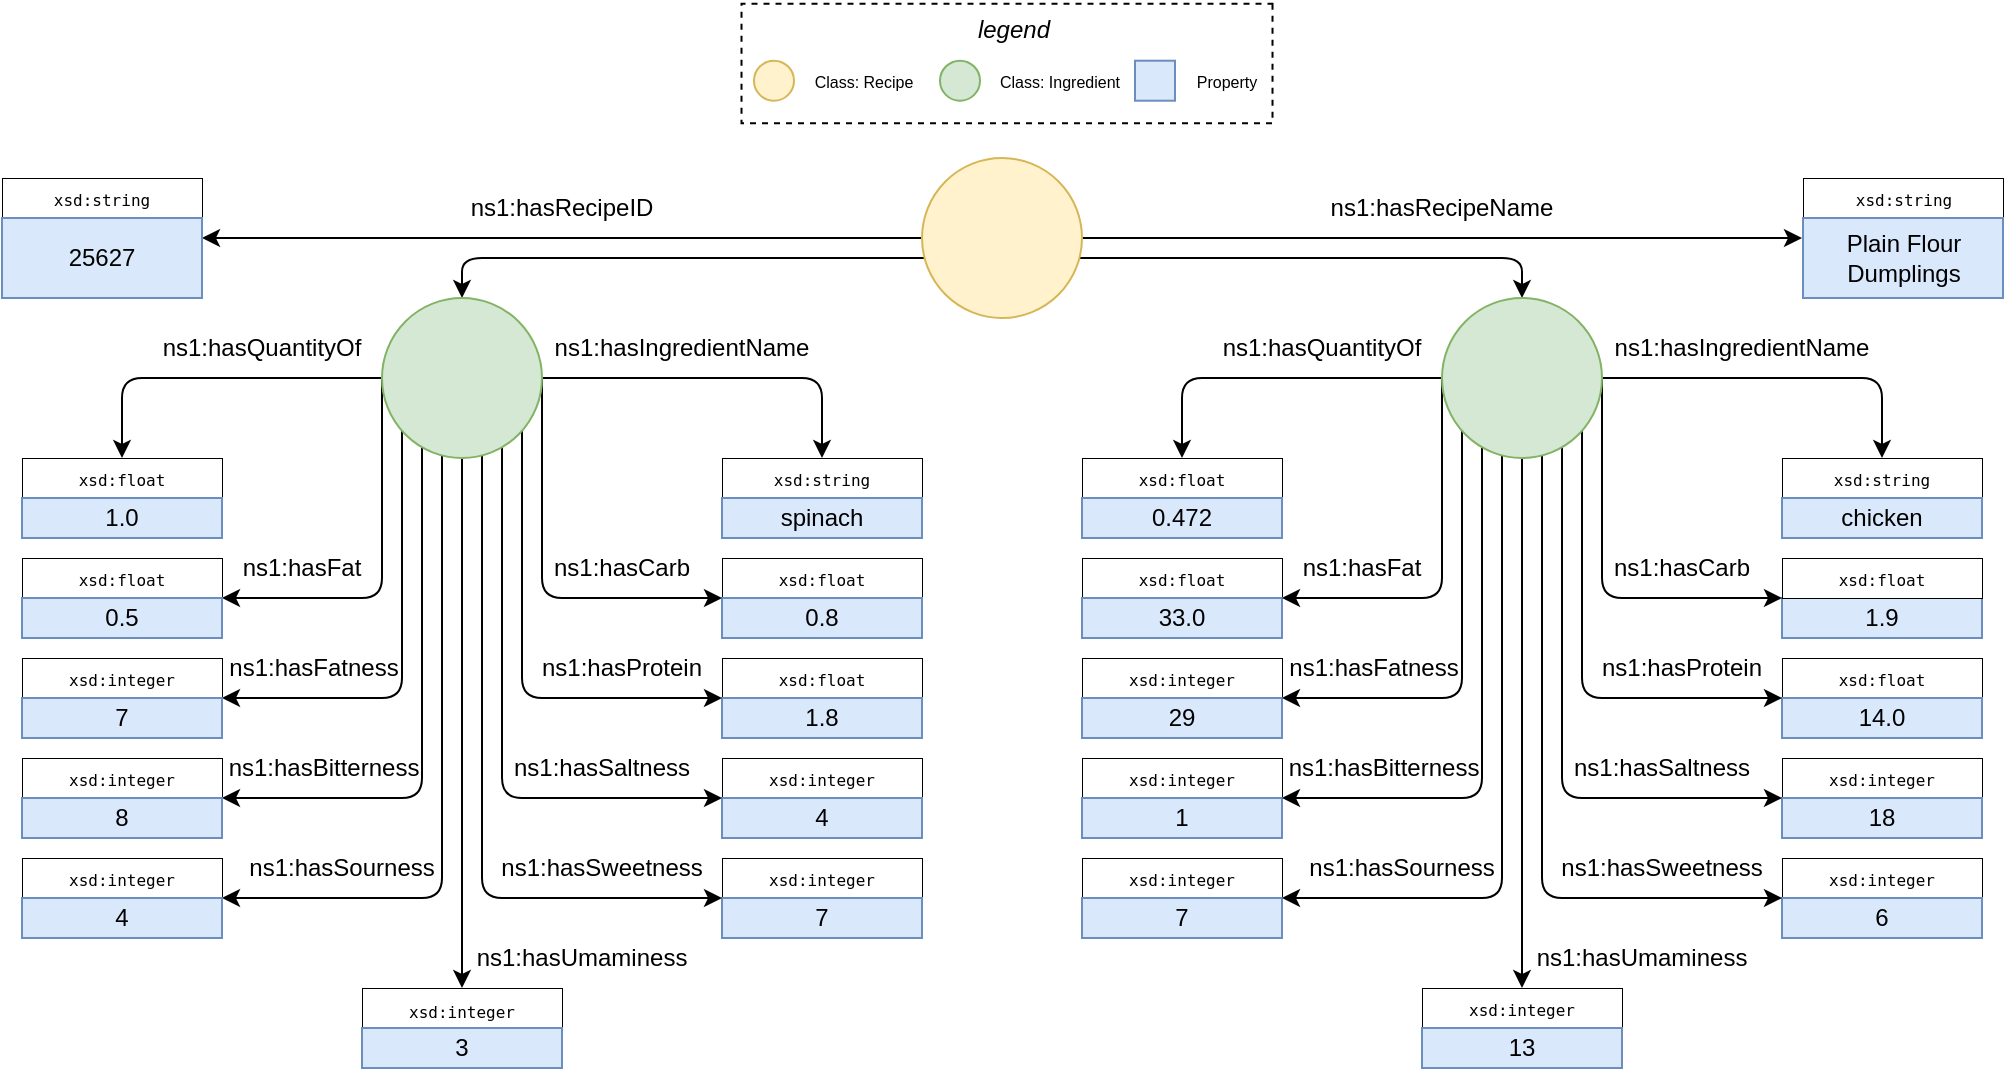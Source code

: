 <mxfile version="21.3.7" type="device">
  <diagram name="Page-1" id="GDOZEJyfgxlS2cqkjpIj">
    <mxGraphModel dx="2607" dy="660" grid="1" gridSize="10" guides="1" tooltips="1" connect="1" arrows="1" fold="1" page="1" pageScale="1" pageWidth="827" pageHeight="1169" math="0" shadow="0">
      <root>
        <mxCell id="0" />
        <mxCell id="1" parent="0" />
        <mxCell id="N4sue3P5oRfbI1obboS5-92" value="" style="rounded=0;whiteSpace=wrap;html=1;rotation=90;fillColor=none;dashed=1;" vertex="1" parent="1">
          <mxGeometry x="299.63" width="59.75" height="265.5" as="geometry" />
        </mxCell>
        <mxCell id="N4sue3P5oRfbI1obboS5-147" value="" style="text;html=1;strokeColor=#6c8ebf;fillColor=#dae8fc;align=center;verticalAlign=middle;whiteSpace=wrap;rounded=0;glass=0;shadow=0;" vertex="1" parent="1">
          <mxGeometry x="717" y="400" width="100" height="20" as="geometry" />
        </mxCell>
        <mxCell id="N4sue3P5oRfbI1obboS5-152" value="" style="rounded=0;whiteSpace=wrap;html=1;strokeWidth=0.5;" vertex="1" parent="1">
          <mxGeometry x="717" y="530" width="100" height="20" as="geometry" />
        </mxCell>
        <mxCell id="N4sue3P5oRfbI1obboS5-153" value="" style="text;html=1;strokeColor=#6c8ebf;fillColor=#dae8fc;align=center;verticalAlign=middle;whiteSpace=wrap;rounded=0;glass=0;shadow=0;" vertex="1" parent="1">
          <mxGeometry x="717" y="550" width="100" height="20" as="geometry" />
        </mxCell>
        <mxCell id="N4sue3P5oRfbI1obboS5-150" value="" style="rounded=0;whiteSpace=wrap;html=1;strokeWidth=0.5;" vertex="1" parent="1">
          <mxGeometry x="717" y="480" width="100" height="20" as="geometry" />
        </mxCell>
        <mxCell id="N4sue3P5oRfbI1obboS5-151" value="" style="text;html=1;strokeColor=#6c8ebf;fillColor=#dae8fc;align=center;verticalAlign=middle;whiteSpace=wrap;rounded=0;glass=0;shadow=0;" vertex="1" parent="1">
          <mxGeometry x="717" y="500" width="100" height="20" as="geometry" />
        </mxCell>
        <mxCell id="N4sue3P5oRfbI1obboS5-148" value="" style="rounded=0;whiteSpace=wrap;html=1;strokeWidth=0.5;" vertex="1" parent="1">
          <mxGeometry x="717" y="430" width="100" height="20" as="geometry" />
        </mxCell>
        <mxCell id="N4sue3P5oRfbI1obboS5-149" value="" style="text;html=1;strokeColor=#6c8ebf;fillColor=#dae8fc;align=center;verticalAlign=middle;whiteSpace=wrap;rounded=0;glass=0;shadow=0;" vertex="1" parent="1">
          <mxGeometry x="717" y="450" width="100" height="20" as="geometry" />
        </mxCell>
        <mxCell id="N4sue3P5oRfbI1obboS5-146" value="" style="rounded=0;whiteSpace=wrap;html=1;strokeWidth=0.5;" vertex="1" parent="1">
          <mxGeometry x="717" y="380" width="100" height="20" as="geometry" />
        </mxCell>
        <mxCell id="N4sue3P5oRfbI1obboS5-144" value="" style="rounded=0;whiteSpace=wrap;html=1;strokeWidth=0.5;" vertex="1" parent="1">
          <mxGeometry x="717" y="330" width="100" height="20" as="geometry" />
        </mxCell>
        <mxCell id="N4sue3P5oRfbI1obboS5-145" value="" style="text;html=1;strokeColor=#6c8ebf;fillColor=#dae8fc;align=center;verticalAlign=middle;whiteSpace=wrap;rounded=0;glass=0;shadow=0;" vertex="1" parent="1">
          <mxGeometry x="717" y="350" width="100" height="20" as="geometry" />
        </mxCell>
        <mxCell id="N4sue3P5oRfbI1obboS5-140" value="" style="rounded=0;whiteSpace=wrap;html=1;strokeWidth=0.5;" vertex="1" parent="1">
          <mxGeometry x="367" y="330" width="100" height="20" as="geometry" />
        </mxCell>
        <mxCell id="N4sue3P5oRfbI1obboS5-141" value="" style="text;html=1;strokeColor=#6c8ebf;fillColor=#dae8fc;align=center;verticalAlign=middle;whiteSpace=wrap;rounded=0;glass=0;shadow=0;" vertex="1" parent="1">
          <mxGeometry x="367" y="350" width="100" height="20" as="geometry" />
        </mxCell>
        <mxCell id="N4sue3P5oRfbI1obboS5-138" value="" style="rounded=0;whiteSpace=wrap;html=1;strokeWidth=0.5;" vertex="1" parent="1">
          <mxGeometry x="367" y="380" width="100" height="20" as="geometry" />
        </mxCell>
        <mxCell id="N4sue3P5oRfbI1obboS5-139" value="" style="text;html=1;strokeColor=#6c8ebf;fillColor=#dae8fc;align=center;verticalAlign=middle;whiteSpace=wrap;rounded=0;glass=0;shadow=0;" vertex="1" parent="1">
          <mxGeometry x="367" y="400" width="100" height="20" as="geometry" />
        </mxCell>
        <mxCell id="N4sue3P5oRfbI1obboS5-136" value="" style="rounded=0;whiteSpace=wrap;html=1;strokeWidth=0.5;" vertex="1" parent="1">
          <mxGeometry x="367" y="430" width="100" height="20" as="geometry" />
        </mxCell>
        <mxCell id="N4sue3P5oRfbI1obboS5-137" value="" style="text;html=1;strokeColor=#6c8ebf;fillColor=#dae8fc;align=center;verticalAlign=middle;whiteSpace=wrap;rounded=0;glass=0;shadow=0;" vertex="1" parent="1">
          <mxGeometry x="367" y="450" width="100" height="20" as="geometry" />
        </mxCell>
        <mxCell id="N4sue3P5oRfbI1obboS5-134" value="" style="rounded=0;whiteSpace=wrap;html=1;strokeWidth=0.5;" vertex="1" parent="1">
          <mxGeometry x="367" y="480" width="100" height="20" as="geometry" />
        </mxCell>
        <mxCell id="N4sue3P5oRfbI1obboS5-135" value="" style="text;html=1;strokeColor=#6c8ebf;fillColor=#dae8fc;align=center;verticalAlign=middle;whiteSpace=wrap;rounded=0;glass=0;shadow=0;" vertex="1" parent="1">
          <mxGeometry x="367" y="500" width="100" height="20" as="geometry" />
        </mxCell>
        <mxCell id="N4sue3P5oRfbI1obboS5-130" value="" style="rounded=0;whiteSpace=wrap;html=1;strokeWidth=0.5;" vertex="1" parent="1">
          <mxGeometry x="537" y="595" width="100" height="20" as="geometry" />
        </mxCell>
        <mxCell id="N4sue3P5oRfbI1obboS5-131" value="" style="text;html=1;strokeColor=#6c8ebf;fillColor=#dae8fc;align=center;verticalAlign=middle;whiteSpace=wrap;rounded=0;glass=0;shadow=0;" vertex="1" parent="1">
          <mxGeometry x="537" y="615" width="100" height="20" as="geometry" />
        </mxCell>
        <mxCell id="N4sue3P5oRfbI1obboS5-125" value="" style="rounded=0;whiteSpace=wrap;html=1;strokeWidth=0.5;" vertex="1" parent="1">
          <mxGeometry x="367" y="530" width="100" height="20" as="geometry" />
        </mxCell>
        <mxCell id="N4sue3P5oRfbI1obboS5-126" value="" style="text;html=1;strokeColor=#6c8ebf;fillColor=#dae8fc;align=center;verticalAlign=middle;whiteSpace=wrap;rounded=0;glass=0;shadow=0;" vertex="1" parent="1">
          <mxGeometry x="367" y="550" width="100" height="20" as="geometry" />
        </mxCell>
        <mxCell id="hwnmMmYKBhUjS9BTgZ3Y-77" value="" style="rounded=0;whiteSpace=wrap;html=1;strokeWidth=0.5;" parent="1" vertex="1">
          <mxGeometry x="187" y="530" width="100" height="20" as="geometry" />
        </mxCell>
        <mxCell id="hwnmMmYKBhUjS9BTgZ3Y-76" value="" style="rounded=0;whiteSpace=wrap;html=1;strokeWidth=0.5;" parent="1" vertex="1">
          <mxGeometry x="187" y="480" width="100" height="20" as="geometry" />
        </mxCell>
        <mxCell id="hwnmMmYKBhUjS9BTgZ3Y-75" value="" style="rounded=0;whiteSpace=wrap;html=1;strokeWidth=0.5;" parent="1" vertex="1">
          <mxGeometry x="187" y="430" width="100" height="20" as="geometry" />
        </mxCell>
        <mxCell id="N4sue3P5oRfbI1obboS5-114" value="" style="text;html=1;strokeColor=#6c8ebf;fillColor=#dae8fc;align=center;verticalAlign=middle;whiteSpace=wrap;rounded=0;glass=0;shadow=0;" vertex="1" parent="1">
          <mxGeometry x="187" y="550" width="100" height="20" as="geometry" />
        </mxCell>
        <mxCell id="N4sue3P5oRfbI1obboS5-113" value="" style="text;html=1;strokeColor=#6c8ebf;fillColor=#dae8fc;align=center;verticalAlign=middle;whiteSpace=wrap;rounded=0;glass=0;shadow=0;" vertex="1" parent="1">
          <mxGeometry x="187" y="500" width="100" height="20" as="geometry" />
        </mxCell>
        <mxCell id="N4sue3P5oRfbI1obboS5-112" value="" style="text;html=1;strokeColor=#6c8ebf;fillColor=#dae8fc;align=center;verticalAlign=middle;whiteSpace=wrap;rounded=0;glass=0;shadow=0;" vertex="1" parent="1">
          <mxGeometry x="187" y="450" width="100" height="20" as="geometry" />
        </mxCell>
        <mxCell id="hwnmMmYKBhUjS9BTgZ3Y-64" value="" style="rounded=0;whiteSpace=wrap;html=1;strokeWidth=0.5;" parent="1" vertex="1">
          <mxGeometry x="187" y="380" width="100" height="20" as="geometry" />
        </mxCell>
        <mxCell id="N4sue3P5oRfbI1obboS5-111" value="" style="text;html=1;strokeColor=#6c8ebf;fillColor=#dae8fc;align=center;verticalAlign=middle;whiteSpace=wrap;rounded=0;glass=0;shadow=0;" vertex="1" parent="1">
          <mxGeometry x="187" y="400" width="100" height="20" as="geometry" />
        </mxCell>
        <mxCell id="hwnmMmYKBhUjS9BTgZ3Y-58" value="" style="rounded=0;whiteSpace=wrap;html=1;strokeWidth=0.5;" parent="1" vertex="1">
          <mxGeometry x="187" y="330" width="100" height="20" as="geometry" />
        </mxCell>
        <mxCell id="N4sue3P5oRfbI1obboS5-110" value="" style="text;html=1;strokeColor=#6c8ebf;fillColor=#dae8fc;align=center;verticalAlign=middle;whiteSpace=wrap;rounded=0;glass=0;shadow=0;" vertex="1" parent="1">
          <mxGeometry x="187" y="350" width="100" height="20" as="geometry" />
        </mxCell>
        <mxCell id="N4sue3P5oRfbI1obboS5-103" value="" style="rounded=0;whiteSpace=wrap;html=1;strokeWidth=0.5;" vertex="1" parent="1">
          <mxGeometry x="7" y="595" width="100" height="20" as="geometry" />
        </mxCell>
        <mxCell id="hwnmMmYKBhUjS9BTgZ3Y-67" value="" style="rounded=0;whiteSpace=wrap;html=1;strokeWidth=0.5;" parent="1" vertex="1">
          <mxGeometry x="-163" y="430" width="100" height="20" as="geometry" />
        </mxCell>
        <mxCell id="hwnmMmYKBhUjS9BTgZ3Y-55" value="" style="rounded=0;whiteSpace=wrap;html=1;strokeWidth=0.5;" parent="1" vertex="1">
          <mxGeometry x="-163" y="330" width="100" height="20" as="geometry" />
        </mxCell>
        <mxCell id="N4sue3P5oRfbI1obboS5-94" value="" style="text;html=1;strokeColor=#6c8ebf;fillColor=#dae8fc;align=center;verticalAlign=middle;whiteSpace=wrap;rounded=0;glass=0;shadow=0;" vertex="1" parent="1">
          <mxGeometry x="-163" y="350" width="100" height="20" as="geometry" />
        </mxCell>
        <mxCell id="hwnmMmYKBhUjS9BTgZ3Y-9" style="edgeStyle=orthogonalEdgeStyle;rounded=1;orthogonalLoop=1;jettySize=auto;html=1;exitX=1;exitY=0.5;exitDx=0;exitDy=0;entryX=0;entryY=0.5;entryDx=0;entryDy=0;" parent="1" source="hwnmMmYKBhUjS9BTgZ3Y-3" edge="1">
          <mxGeometry relative="1" as="geometry">
            <mxPoint x="727" y="220" as="targetPoint" />
          </mxGeometry>
        </mxCell>
        <mxCell id="hwnmMmYKBhUjS9BTgZ3Y-10" style="edgeStyle=orthogonalEdgeStyle;rounded=1;orthogonalLoop=1;jettySize=auto;html=1;exitX=0;exitY=0.5;exitDx=0;exitDy=0;entryX=1;entryY=0.5;entryDx=0;entryDy=0;" parent="1" source="hwnmMmYKBhUjS9BTgZ3Y-3" edge="1">
          <mxGeometry relative="1" as="geometry">
            <mxPoint x="-73.0" y="220.0" as="targetPoint" />
          </mxGeometry>
        </mxCell>
        <mxCell id="hwnmMmYKBhUjS9BTgZ3Y-82" style="edgeStyle=orthogonalEdgeStyle;rounded=1;orthogonalLoop=1;jettySize=auto;html=1;exitX=0;exitY=1;exitDx=0;exitDy=0;entryX=0.5;entryY=0;entryDx=0;entryDy=0;" parent="1" source="hwnmMmYKBhUjS9BTgZ3Y-3" target="hwnmMmYKBhUjS9BTgZ3Y-52" edge="1">
          <mxGeometry relative="1" as="geometry">
            <Array as="points">
              <mxPoint x="299" y="230" />
              <mxPoint x="57" y="230" />
            </Array>
          </mxGeometry>
        </mxCell>
        <mxCell id="hwnmMmYKBhUjS9BTgZ3Y-134" style="edgeStyle=orthogonalEdgeStyle;rounded=1;orthogonalLoop=1;jettySize=auto;html=1;exitX=1;exitY=0.5;exitDx=0;exitDy=0;entryX=0.5;entryY=0;entryDx=0;entryDy=0;" parent="1" source="hwnmMmYKBhUjS9BTgZ3Y-3" target="hwnmMmYKBhUjS9BTgZ3Y-170" edge="1">
          <mxGeometry relative="1" as="geometry">
            <mxPoint x="574" y="250" as="targetPoint" />
            <Array as="points">
              <mxPoint x="357" y="220" />
              <mxPoint x="357" y="230" />
              <mxPoint x="587" y="230" />
            </Array>
          </mxGeometry>
        </mxCell>
        <mxCell id="hwnmMmYKBhUjS9BTgZ3Y-3" value="" style="ellipse;whiteSpace=wrap;html=1;aspect=fixed;rounded=1;fillColor=#fff2cc;strokeColor=#d6b656;" parent="1" vertex="1">
          <mxGeometry x="287" y="180" width="80" height="80" as="geometry" />
        </mxCell>
        <mxCell id="hwnmMmYKBhUjS9BTgZ3Y-7" value="ns1:hasRecipeName" style="text;html=1;strokeColor=none;fillColor=none;align=center;verticalAlign=middle;whiteSpace=wrap;rounded=1;" parent="1" vertex="1">
          <mxGeometry x="517" y="190" width="60" height="30" as="geometry" />
        </mxCell>
        <mxCell id="hwnmMmYKBhUjS9BTgZ3Y-11" value="ns1:hasRecipeID" style="text;html=1;strokeColor=none;fillColor=none;align=center;verticalAlign=middle;whiteSpace=wrap;rounded=1;" parent="1" vertex="1">
          <mxGeometry x="77" y="190" width="60" height="30" as="geometry" />
        </mxCell>
        <mxCell id="hwnmMmYKBhUjS9BTgZ3Y-65" style="edgeStyle=orthogonalEdgeStyle;rounded=1;orthogonalLoop=1;jettySize=auto;html=1;exitX=0;exitY=0.5;exitDx=0;exitDy=0;entryX=0.5;entryY=0;entryDx=0;entryDy=0;" parent="1" source="hwnmMmYKBhUjS9BTgZ3Y-52" target="hwnmMmYKBhUjS9BTgZ3Y-55" edge="1">
          <mxGeometry relative="1" as="geometry">
            <Array as="points">
              <mxPoint x="-113" y="290" />
            </Array>
          </mxGeometry>
        </mxCell>
        <mxCell id="hwnmMmYKBhUjS9BTgZ3Y-66" style="edgeStyle=orthogonalEdgeStyle;rounded=1;orthogonalLoop=1;jettySize=auto;html=1;exitX=0;exitY=0.5;exitDx=0;exitDy=0;entryX=1;entryY=0;entryDx=0;entryDy=0;" parent="1" source="hwnmMmYKBhUjS9BTgZ3Y-52" target="N4sue3P5oRfbI1obboS5-95" edge="1">
          <mxGeometry relative="1" as="geometry">
            <Array as="points">
              <mxPoint x="17" y="400" />
            </Array>
          </mxGeometry>
        </mxCell>
        <mxCell id="hwnmMmYKBhUjS9BTgZ3Y-71" style="edgeStyle=orthogonalEdgeStyle;rounded=1;orthogonalLoop=1;jettySize=auto;html=1;exitX=0;exitY=0.5;exitDx=0;exitDy=0;entryX=1;entryY=0;entryDx=0;entryDy=0;" parent="1" source="hwnmMmYKBhUjS9BTgZ3Y-52" target="N4sue3P5oRfbI1obboS5-96" edge="1">
          <mxGeometry relative="1" as="geometry">
            <Array as="points">
              <mxPoint x="27" y="290" />
              <mxPoint x="27" y="450" />
            </Array>
          </mxGeometry>
        </mxCell>
        <mxCell id="hwnmMmYKBhUjS9BTgZ3Y-72" style="edgeStyle=orthogonalEdgeStyle;rounded=1;orthogonalLoop=1;jettySize=auto;html=1;exitX=0;exitY=0.5;exitDx=0;exitDy=0;entryX=1;entryY=0;entryDx=0;entryDy=0;" parent="1" source="hwnmMmYKBhUjS9BTgZ3Y-52" target="N4sue3P5oRfbI1obboS5-99" edge="1">
          <mxGeometry relative="1" as="geometry">
            <Array as="points">
              <mxPoint x="37" y="290" />
              <mxPoint x="37" y="500" />
            </Array>
            <mxPoint x="-60" y="500" as="targetPoint" />
          </mxGeometry>
        </mxCell>
        <mxCell id="hwnmMmYKBhUjS9BTgZ3Y-73" style="edgeStyle=orthogonalEdgeStyle;rounded=1;orthogonalLoop=1;jettySize=auto;html=1;exitX=0;exitY=0.5;exitDx=0;exitDy=0;entryX=1;entryY=0;entryDx=0;entryDy=0;" parent="1" source="hwnmMmYKBhUjS9BTgZ3Y-52" target="N4sue3P5oRfbI1obboS5-101" edge="1">
          <mxGeometry relative="1" as="geometry">
            <Array as="points">
              <mxPoint x="47" y="290" />
              <mxPoint x="47" y="550" />
            </Array>
          </mxGeometry>
        </mxCell>
        <mxCell id="hwnmMmYKBhUjS9BTgZ3Y-74" style="edgeStyle=orthogonalEdgeStyle;rounded=1;orthogonalLoop=1;jettySize=auto;html=1;exitX=0;exitY=0.5;exitDx=0;exitDy=0;entryX=0.5;entryY=0;entryDx=0;entryDy=0;" parent="1" source="hwnmMmYKBhUjS9BTgZ3Y-52" edge="1">
          <mxGeometry relative="1" as="geometry">
            <Array as="points">
              <mxPoint x="57" y="290" />
            </Array>
            <mxPoint x="57" y="595" as="targetPoint" />
          </mxGeometry>
        </mxCell>
        <mxCell id="hwnmMmYKBhUjS9BTgZ3Y-78" style="edgeStyle=orthogonalEdgeStyle;rounded=1;orthogonalLoop=1;jettySize=auto;html=1;exitX=1;exitY=0.5;exitDx=0;exitDy=0;entryX=0.5;entryY=0;entryDx=0;entryDy=0;" parent="1" source="hwnmMmYKBhUjS9BTgZ3Y-52" target="hwnmMmYKBhUjS9BTgZ3Y-58" edge="1">
          <mxGeometry relative="1" as="geometry">
            <Array as="points">
              <mxPoint x="237" y="290" />
            </Array>
          </mxGeometry>
        </mxCell>
        <mxCell id="hwnmMmYKBhUjS9BTgZ3Y-83" style="edgeStyle=orthogonalEdgeStyle;rounded=1;orthogonalLoop=1;jettySize=auto;html=1;exitX=1;exitY=0.5;exitDx=0;exitDy=0;entryX=0;entryY=0;entryDx=0;entryDy=0;" parent="1" source="hwnmMmYKBhUjS9BTgZ3Y-52" target="N4sue3P5oRfbI1obboS5-111" edge="1">
          <mxGeometry relative="1" as="geometry">
            <Array as="points">
              <mxPoint x="97" y="400" />
            </Array>
          </mxGeometry>
        </mxCell>
        <mxCell id="hwnmMmYKBhUjS9BTgZ3Y-84" style="edgeStyle=orthogonalEdgeStyle;rounded=1;orthogonalLoop=1;jettySize=auto;html=1;exitX=1;exitY=0.5;exitDx=0;exitDy=0;entryX=0;entryY=1;entryDx=0;entryDy=0;" parent="1" source="hwnmMmYKBhUjS9BTgZ3Y-52" target="hwnmMmYKBhUjS9BTgZ3Y-75" edge="1">
          <mxGeometry relative="1" as="geometry">
            <Array as="points">
              <mxPoint x="87" y="290" />
              <mxPoint x="87" y="450" />
            </Array>
          </mxGeometry>
        </mxCell>
        <mxCell id="hwnmMmYKBhUjS9BTgZ3Y-85" style="edgeStyle=orthogonalEdgeStyle;rounded=1;orthogonalLoop=1;jettySize=auto;html=1;exitX=1;exitY=0.5;exitDx=0;exitDy=0;entryX=0;entryY=0;entryDx=0;entryDy=0;" parent="1" source="hwnmMmYKBhUjS9BTgZ3Y-52" target="N4sue3P5oRfbI1obboS5-113" edge="1">
          <mxGeometry relative="1" as="geometry">
            <Array as="points">
              <mxPoint x="77" y="290" />
              <mxPoint x="77" y="500" />
            </Array>
          </mxGeometry>
        </mxCell>
        <mxCell id="hwnmMmYKBhUjS9BTgZ3Y-86" style="edgeStyle=orthogonalEdgeStyle;rounded=1;orthogonalLoop=1;jettySize=auto;html=1;exitX=1;exitY=0.5;exitDx=0;exitDy=0;entryX=0;entryY=0;entryDx=0;entryDy=0;" parent="1" source="hwnmMmYKBhUjS9BTgZ3Y-52" target="N4sue3P5oRfbI1obboS5-114" edge="1">
          <mxGeometry relative="1" as="geometry">
            <Array as="points">
              <mxPoint x="67" y="290" />
              <mxPoint x="67" y="550" />
            </Array>
            <mxPoint x="190" y="550" as="targetPoint" />
          </mxGeometry>
        </mxCell>
        <mxCell id="hwnmMmYKBhUjS9BTgZ3Y-52" value="" style="ellipse;whiteSpace=wrap;html=1;aspect=fixed;rounded=1;fillColor=#d5e8d4;strokeColor=#82b366;" parent="1" vertex="1">
          <mxGeometry x="17" y="250" width="80" height="80" as="geometry" />
        </mxCell>
        <mxCell id="hwnmMmYKBhUjS9BTgZ3Y-63" value="" style="rounded=0;whiteSpace=wrap;html=1;strokeWidth=0.5;" parent="1" vertex="1">
          <mxGeometry x="-163" y="380" width="100" height="20" as="geometry" />
        </mxCell>
        <mxCell id="hwnmMmYKBhUjS9BTgZ3Y-68" value="" style="rounded=0;whiteSpace=wrap;html=1;strokeWidth=0.5;" parent="1" vertex="1">
          <mxGeometry x="-163" y="480" width="100" height="20" as="geometry" />
        </mxCell>
        <mxCell id="hwnmMmYKBhUjS9BTgZ3Y-69" value="" style="rounded=0;whiteSpace=wrap;html=1;strokeWidth=0.5;" parent="1" vertex="1">
          <mxGeometry x="-163" y="530" width="100" height="20" as="geometry" />
        </mxCell>
        <mxCell id="hwnmMmYKBhUjS9BTgZ3Y-136" value="ns1:hasIngredientName" style="text;html=1;strokeColor=none;fillColor=none;align=center;verticalAlign=middle;whiteSpace=wrap;rounded=1;" parent="1" vertex="1">
          <mxGeometry x="137" y="260" width="60" height="30" as="geometry" />
        </mxCell>
        <mxCell id="hwnmMmYKBhUjS9BTgZ3Y-137" value="ns1:hasQuantityOf" style="text;html=1;strokeColor=none;fillColor=none;align=center;verticalAlign=middle;whiteSpace=wrap;rounded=1;" parent="1" vertex="1">
          <mxGeometry x="-73" y="260" width="60" height="30" as="geometry" />
        </mxCell>
        <mxCell id="hwnmMmYKBhUjS9BTgZ3Y-138" value="ns1:hasFat" style="text;html=1;strokeColor=none;fillColor=none;align=center;verticalAlign=middle;whiteSpace=wrap;rounded=1;" parent="1" vertex="1">
          <mxGeometry x="-53" y="370" width="60" height="30" as="geometry" />
        </mxCell>
        <mxCell id="hwnmMmYKBhUjS9BTgZ3Y-139" value="ns1:hasCarb" style="text;html=1;strokeColor=none;fillColor=none;align=center;verticalAlign=middle;whiteSpace=wrap;rounded=1;" parent="1" vertex="1">
          <mxGeometry x="107" y="370" width="60" height="30" as="geometry" />
        </mxCell>
        <mxCell id="hwnmMmYKBhUjS9BTgZ3Y-140" value="ns1:hasFatness" style="text;html=1;strokeColor=none;fillColor=none;align=center;verticalAlign=middle;whiteSpace=wrap;rounded=1;" parent="1" vertex="1">
          <mxGeometry x="-47" y="420" width="60" height="30" as="geometry" />
        </mxCell>
        <mxCell id="hwnmMmYKBhUjS9BTgZ3Y-141" value="ns1:hasProtein" style="text;html=1;strokeColor=none;fillColor=none;align=center;verticalAlign=middle;whiteSpace=wrap;rounded=1;" parent="1" vertex="1">
          <mxGeometry x="107" y="420" width="60" height="30" as="geometry" />
        </mxCell>
        <mxCell id="hwnmMmYKBhUjS9BTgZ3Y-142" value="ns1:hasBitterness" style="text;html=1;strokeColor=none;fillColor=none;align=center;verticalAlign=middle;whiteSpace=wrap;rounded=1;" parent="1" vertex="1">
          <mxGeometry x="-42" y="470" width="60" height="30" as="geometry" />
        </mxCell>
        <mxCell id="hwnmMmYKBhUjS9BTgZ3Y-143" value="ns1:hasSaltness" style="text;html=1;strokeColor=none;fillColor=none;align=center;verticalAlign=middle;whiteSpace=wrap;rounded=1;" parent="1" vertex="1">
          <mxGeometry x="97" y="470" width="60" height="30" as="geometry" />
        </mxCell>
        <mxCell id="hwnmMmYKBhUjS9BTgZ3Y-144" value="ns1:hasSourness" style="text;html=1;strokeColor=none;fillColor=none;align=center;verticalAlign=middle;whiteSpace=wrap;rounded=1;" parent="1" vertex="1">
          <mxGeometry x="-33" y="520" width="60" height="30" as="geometry" />
        </mxCell>
        <mxCell id="hwnmMmYKBhUjS9BTgZ3Y-145" value="ns1:hasSweetness" style="text;html=1;strokeColor=none;fillColor=none;align=center;verticalAlign=middle;whiteSpace=wrap;rounded=1;" parent="1" vertex="1">
          <mxGeometry x="97" y="520" width="60" height="30" as="geometry" />
        </mxCell>
        <mxCell id="hwnmMmYKBhUjS9BTgZ3Y-146" value="ns1:hasUmaminess" style="text;html=1;strokeColor=none;fillColor=none;align=center;verticalAlign=middle;whiteSpace=wrap;rounded=1;" parent="1" vertex="1">
          <mxGeometry x="87" y="565" width="60" height="30" as="geometry" />
        </mxCell>
        <mxCell id="hwnmMmYKBhUjS9BTgZ3Y-147" value="1.0" style="text;html=1;strokeColor=none;fillColor=none;align=center;verticalAlign=middle;whiteSpace=wrap;rounded=1;" parent="1" vertex="1">
          <mxGeometry x="-143" y="340" width="60" height="40" as="geometry" />
        </mxCell>
        <mxCell id="hwnmMmYKBhUjS9BTgZ3Y-152" value="spinach" style="text;html=1;strokeColor=none;fillColor=none;align=center;verticalAlign=middle;whiteSpace=wrap;rounded=1;" parent="1" vertex="1">
          <mxGeometry x="207" y="345" width="60" height="30" as="geometry" />
        </mxCell>
        <mxCell id="hwnmMmYKBhUjS9BTgZ3Y-154" value="0.8" style="text;html=1;strokeColor=none;fillColor=none;align=center;verticalAlign=middle;whiteSpace=wrap;rounded=1;" parent="1" vertex="1">
          <mxGeometry x="207" y="395" width="60" height="30" as="geometry" />
        </mxCell>
        <mxCell id="hwnmMmYKBhUjS9BTgZ3Y-155" value="1.8" style="text;html=1;strokeColor=none;fillColor=none;align=center;verticalAlign=middle;whiteSpace=wrap;rounded=1;" parent="1" vertex="1">
          <mxGeometry x="207" y="445" width="60" height="30" as="geometry" />
        </mxCell>
        <mxCell id="hwnmMmYKBhUjS9BTgZ3Y-156" value="4" style="text;html=1;strokeColor=none;fillColor=none;align=center;verticalAlign=middle;whiteSpace=wrap;rounded=1;" parent="1" vertex="1">
          <mxGeometry x="207" y="495" width="60" height="30" as="geometry" />
        </mxCell>
        <mxCell id="hwnmMmYKBhUjS9BTgZ3Y-157" value="7" style="text;html=1;strokeColor=none;fillColor=none;align=center;verticalAlign=middle;whiteSpace=wrap;rounded=1;" parent="1" vertex="1">
          <mxGeometry x="207" y="545" width="60" height="30" as="geometry" />
        </mxCell>
        <mxCell id="hwnmMmYKBhUjS9BTgZ3Y-159" style="edgeStyle=orthogonalEdgeStyle;rounded=1;orthogonalLoop=1;jettySize=auto;html=1;exitX=0;exitY=0.5;exitDx=0;exitDy=0;entryX=0.5;entryY=0;entryDx=0;entryDy=0;" parent="1" source="hwnmMmYKBhUjS9BTgZ3Y-170" edge="1">
          <mxGeometry relative="1" as="geometry">
            <Array as="points">
              <mxPoint x="417" y="290" />
            </Array>
            <mxPoint x="417.0" y="330" as="targetPoint" />
          </mxGeometry>
        </mxCell>
        <mxCell id="hwnmMmYKBhUjS9BTgZ3Y-160" style="edgeStyle=orthogonalEdgeStyle;rounded=1;orthogonalLoop=1;jettySize=auto;html=1;exitX=0;exitY=0.5;exitDx=0;exitDy=0;entryX=1;entryY=0.5;entryDx=0;entryDy=0;" parent="1" source="hwnmMmYKBhUjS9BTgZ3Y-170" edge="1">
          <mxGeometry relative="1" as="geometry">
            <Array as="points">
              <mxPoint x="547" y="400" />
            </Array>
            <mxPoint x="467.0" y="400" as="targetPoint" />
          </mxGeometry>
        </mxCell>
        <mxCell id="hwnmMmYKBhUjS9BTgZ3Y-161" style="edgeStyle=orthogonalEdgeStyle;rounded=1;orthogonalLoop=1;jettySize=auto;html=1;exitX=0;exitY=0.5;exitDx=0;exitDy=0;entryX=1;entryY=0.5;entryDx=0;entryDy=0;" parent="1" source="hwnmMmYKBhUjS9BTgZ3Y-170" edge="1">
          <mxGeometry relative="1" as="geometry">
            <Array as="points">
              <mxPoint x="557" y="290" />
              <mxPoint x="557" y="450" />
            </Array>
            <mxPoint x="467.0" y="450" as="targetPoint" />
          </mxGeometry>
        </mxCell>
        <mxCell id="hwnmMmYKBhUjS9BTgZ3Y-162" style="edgeStyle=orthogonalEdgeStyle;rounded=1;orthogonalLoop=1;jettySize=auto;html=1;exitX=0;exitY=0.5;exitDx=0;exitDy=0;entryX=1;entryY=0.5;entryDx=0;entryDy=0;" parent="1" source="hwnmMmYKBhUjS9BTgZ3Y-170" edge="1">
          <mxGeometry relative="1" as="geometry">
            <Array as="points">
              <mxPoint x="567" y="290" />
              <mxPoint x="567" y="500" />
            </Array>
            <mxPoint x="467.0" y="500" as="targetPoint" />
          </mxGeometry>
        </mxCell>
        <mxCell id="hwnmMmYKBhUjS9BTgZ3Y-163" style="edgeStyle=orthogonalEdgeStyle;rounded=1;orthogonalLoop=1;jettySize=auto;html=1;exitX=0;exitY=0.5;exitDx=0;exitDy=0;entryX=1;entryY=0.5;entryDx=0;entryDy=0;" parent="1" source="hwnmMmYKBhUjS9BTgZ3Y-170" edge="1">
          <mxGeometry relative="1" as="geometry">
            <Array as="points">
              <mxPoint x="577" y="290" />
              <mxPoint x="577" y="550" />
            </Array>
            <mxPoint x="467.0" y="550" as="targetPoint" />
          </mxGeometry>
        </mxCell>
        <mxCell id="hwnmMmYKBhUjS9BTgZ3Y-164" style="edgeStyle=orthogonalEdgeStyle;rounded=1;orthogonalLoop=1;jettySize=auto;html=1;exitX=0;exitY=0.5;exitDx=0;exitDy=0;entryX=0.5;entryY=0;entryDx=0;entryDy=0;" parent="1" source="hwnmMmYKBhUjS9BTgZ3Y-170" edge="1">
          <mxGeometry relative="1" as="geometry">
            <Array as="points">
              <mxPoint x="587" y="290" />
            </Array>
            <mxPoint x="587" y="595" as="targetPoint" />
          </mxGeometry>
        </mxCell>
        <mxCell id="hwnmMmYKBhUjS9BTgZ3Y-165" style="edgeStyle=orthogonalEdgeStyle;rounded=1;orthogonalLoop=1;jettySize=auto;html=1;exitX=1;exitY=0.5;exitDx=0;exitDy=0;entryX=0.5;entryY=0;entryDx=0;entryDy=0;" parent="1" source="hwnmMmYKBhUjS9BTgZ3Y-170" edge="1">
          <mxGeometry relative="1" as="geometry">
            <Array as="points">
              <mxPoint x="767" y="290" />
            </Array>
            <mxPoint x="767" y="330" as="targetPoint" />
          </mxGeometry>
        </mxCell>
        <mxCell id="hwnmMmYKBhUjS9BTgZ3Y-166" style="edgeStyle=orthogonalEdgeStyle;rounded=1;orthogonalLoop=1;jettySize=auto;html=1;exitX=1;exitY=0.5;exitDx=0;exitDy=0;entryX=0;entryY=0.5;entryDx=0;entryDy=0;" parent="1" source="hwnmMmYKBhUjS9BTgZ3Y-170" edge="1">
          <mxGeometry relative="1" as="geometry">
            <Array as="points">
              <mxPoint x="627" y="400" />
            </Array>
            <mxPoint x="717" y="400" as="targetPoint" />
          </mxGeometry>
        </mxCell>
        <mxCell id="hwnmMmYKBhUjS9BTgZ3Y-167" style="edgeStyle=orthogonalEdgeStyle;rounded=1;orthogonalLoop=1;jettySize=auto;html=1;exitX=1;exitY=0.5;exitDx=0;exitDy=0;entryX=0;entryY=0.5;entryDx=0;entryDy=0;" parent="1" source="hwnmMmYKBhUjS9BTgZ3Y-170" edge="1">
          <mxGeometry relative="1" as="geometry">
            <Array as="points">
              <mxPoint x="617" y="290" />
              <mxPoint x="617" y="450" />
            </Array>
            <mxPoint x="717" y="450" as="targetPoint" />
          </mxGeometry>
        </mxCell>
        <mxCell id="hwnmMmYKBhUjS9BTgZ3Y-168" style="edgeStyle=orthogonalEdgeStyle;rounded=1;orthogonalLoop=1;jettySize=auto;html=1;exitX=1;exitY=0.5;exitDx=0;exitDy=0;entryX=0;entryY=0.5;entryDx=0;entryDy=0;" parent="1" source="hwnmMmYKBhUjS9BTgZ3Y-170" edge="1">
          <mxGeometry relative="1" as="geometry">
            <Array as="points">
              <mxPoint x="607" y="290" />
              <mxPoint x="607" y="500" />
            </Array>
            <mxPoint x="717" y="500" as="targetPoint" />
          </mxGeometry>
        </mxCell>
        <mxCell id="hwnmMmYKBhUjS9BTgZ3Y-169" style="edgeStyle=orthogonalEdgeStyle;rounded=1;orthogonalLoop=1;jettySize=auto;html=1;exitX=1;exitY=0.5;exitDx=0;exitDy=0;entryX=0;entryY=0.5;entryDx=0;entryDy=0;" parent="1" source="hwnmMmYKBhUjS9BTgZ3Y-170" edge="1">
          <mxGeometry relative="1" as="geometry">
            <Array as="points">
              <mxPoint x="597" y="290" />
              <mxPoint x="597" y="550" />
            </Array>
            <mxPoint x="717" y="550" as="targetPoint" />
          </mxGeometry>
        </mxCell>
        <mxCell id="hwnmMmYKBhUjS9BTgZ3Y-170" value="" style="ellipse;whiteSpace=wrap;html=1;aspect=fixed;rounded=1;fillColor=#d5e8d4;strokeColor=#82b366;" parent="1" vertex="1">
          <mxGeometry x="547" y="250" width="80" height="80" as="geometry" />
        </mxCell>
        <mxCell id="hwnmMmYKBhUjS9BTgZ3Y-182" value="ns1:hasIngredientName" style="text;html=1;strokeColor=none;fillColor=none;align=center;verticalAlign=middle;whiteSpace=wrap;rounded=1;" parent="1" vertex="1">
          <mxGeometry x="667" y="260" width="60" height="30" as="geometry" />
        </mxCell>
        <mxCell id="hwnmMmYKBhUjS9BTgZ3Y-183" value="ns1:hasQuantityOf" style="text;html=1;strokeColor=none;fillColor=none;align=center;verticalAlign=middle;whiteSpace=wrap;rounded=1;" parent="1" vertex="1">
          <mxGeometry x="457" y="260" width="60" height="30" as="geometry" />
        </mxCell>
        <mxCell id="hwnmMmYKBhUjS9BTgZ3Y-184" value="ns1:hasFat" style="text;html=1;strokeColor=none;fillColor=none;align=center;verticalAlign=middle;whiteSpace=wrap;rounded=1;" parent="1" vertex="1">
          <mxGeometry x="477" y="370" width="60" height="30" as="geometry" />
        </mxCell>
        <mxCell id="hwnmMmYKBhUjS9BTgZ3Y-185" value="ns1:hasCarb" style="text;html=1;strokeColor=none;fillColor=none;align=center;verticalAlign=middle;whiteSpace=wrap;rounded=1;" parent="1" vertex="1">
          <mxGeometry x="637" y="370" width="60" height="30" as="geometry" />
        </mxCell>
        <mxCell id="hwnmMmYKBhUjS9BTgZ3Y-186" value="ns1:hasFatness" style="text;html=1;strokeColor=none;fillColor=none;align=center;verticalAlign=middle;whiteSpace=wrap;rounded=1;" parent="1" vertex="1">
          <mxGeometry x="483" y="420" width="60" height="30" as="geometry" />
        </mxCell>
        <mxCell id="hwnmMmYKBhUjS9BTgZ3Y-187" value="ns1:hasProtein" style="text;html=1;strokeColor=none;fillColor=none;align=center;verticalAlign=middle;whiteSpace=wrap;rounded=1;" parent="1" vertex="1">
          <mxGeometry x="637" y="420" width="60" height="30" as="geometry" />
        </mxCell>
        <mxCell id="hwnmMmYKBhUjS9BTgZ3Y-188" value="ns1:hasBitterness" style="text;html=1;strokeColor=none;fillColor=none;align=center;verticalAlign=middle;whiteSpace=wrap;rounded=1;" parent="1" vertex="1">
          <mxGeometry x="488" y="470" width="60" height="30" as="geometry" />
        </mxCell>
        <mxCell id="hwnmMmYKBhUjS9BTgZ3Y-189" value="ns1:hasSaltness" style="text;html=1;strokeColor=none;fillColor=none;align=center;verticalAlign=middle;whiteSpace=wrap;rounded=1;" parent="1" vertex="1">
          <mxGeometry x="627" y="470" width="60" height="30" as="geometry" />
        </mxCell>
        <mxCell id="hwnmMmYKBhUjS9BTgZ3Y-190" value="ns1:hasSourness" style="text;html=1;strokeColor=none;fillColor=none;align=center;verticalAlign=middle;whiteSpace=wrap;rounded=1;" parent="1" vertex="1">
          <mxGeometry x="497" y="520" width="60" height="30" as="geometry" />
        </mxCell>
        <mxCell id="hwnmMmYKBhUjS9BTgZ3Y-191" value="ns1:hasSweetness" style="text;html=1;strokeColor=none;fillColor=none;align=center;verticalAlign=middle;whiteSpace=wrap;rounded=1;" parent="1" vertex="1">
          <mxGeometry x="627" y="520" width="60" height="30" as="geometry" />
        </mxCell>
        <mxCell id="hwnmMmYKBhUjS9BTgZ3Y-192" value="ns1:hasUmaminess" style="text;html=1;strokeColor=none;fillColor=none;align=center;verticalAlign=middle;whiteSpace=wrap;rounded=1;" parent="1" vertex="1">
          <mxGeometry x="617" y="565" width="60" height="30" as="geometry" />
        </mxCell>
        <mxCell id="hwnmMmYKBhUjS9BTgZ3Y-193" value="0.472" style="text;html=1;strokeColor=none;fillColor=none;align=center;verticalAlign=middle;whiteSpace=wrap;rounded=1;" parent="1" vertex="1">
          <mxGeometry x="387" y="345" width="60" height="30" as="geometry" />
        </mxCell>
        <mxCell id="hwnmMmYKBhUjS9BTgZ3Y-194" value="33.0" style="text;html=1;strokeColor=none;fillColor=none;align=center;verticalAlign=middle;whiteSpace=wrap;rounded=1;" parent="1" vertex="1">
          <mxGeometry x="387" y="395" width="60" height="30" as="geometry" />
        </mxCell>
        <mxCell id="hwnmMmYKBhUjS9BTgZ3Y-195" value="29" style="text;html=1;strokeColor=none;fillColor=none;align=center;verticalAlign=middle;whiteSpace=wrap;rounded=1;" parent="1" vertex="1">
          <mxGeometry x="387" y="445" width="60" height="30" as="geometry" />
        </mxCell>
        <mxCell id="hwnmMmYKBhUjS9BTgZ3Y-196" value="1" style="text;html=1;strokeColor=none;fillColor=none;align=center;verticalAlign=middle;whiteSpace=wrap;rounded=1;" parent="1" vertex="1">
          <mxGeometry x="387" y="495" width="60" height="30" as="geometry" />
        </mxCell>
        <mxCell id="hwnmMmYKBhUjS9BTgZ3Y-197" value="7" style="text;html=1;strokeColor=none;fillColor=none;align=center;verticalAlign=middle;whiteSpace=wrap;rounded=1;" parent="1" vertex="1">
          <mxGeometry x="387" y="545" width="60" height="30" as="geometry" />
        </mxCell>
        <mxCell id="hwnmMmYKBhUjS9BTgZ3Y-198" value="chicken" style="text;html=1;strokeColor=none;fillColor=none;align=center;verticalAlign=middle;whiteSpace=wrap;rounded=1;" parent="1" vertex="1">
          <mxGeometry x="737" y="345" width="60" height="30" as="geometry" />
        </mxCell>
        <mxCell id="hwnmMmYKBhUjS9BTgZ3Y-199" value="1.9" style="text;html=1;strokeColor=none;fillColor=none;align=center;verticalAlign=middle;whiteSpace=wrap;rounded=1;" parent="1" vertex="1">
          <mxGeometry x="737" y="395" width="60" height="30" as="geometry" />
        </mxCell>
        <mxCell id="hwnmMmYKBhUjS9BTgZ3Y-200" value="14.0" style="text;html=1;strokeColor=none;fillColor=none;align=center;verticalAlign=middle;whiteSpace=wrap;rounded=1;" parent="1" vertex="1">
          <mxGeometry x="737" y="445" width="60" height="30" as="geometry" />
        </mxCell>
        <mxCell id="hwnmMmYKBhUjS9BTgZ3Y-201" value="18" style="text;html=1;strokeColor=none;fillColor=none;align=center;verticalAlign=middle;whiteSpace=wrap;rounded=1;" parent="1" vertex="1">
          <mxGeometry x="737" y="495" width="60" height="30" as="geometry" />
        </mxCell>
        <mxCell id="hwnmMmYKBhUjS9BTgZ3Y-202" value="6" style="text;html=1;strokeColor=none;fillColor=none;align=center;verticalAlign=middle;whiteSpace=wrap;rounded=1;" parent="1" vertex="1">
          <mxGeometry x="737" y="545" width="60" height="30" as="geometry" />
        </mxCell>
        <mxCell id="hwnmMmYKBhUjS9BTgZ3Y-203" value="13" style="text;html=1;strokeColor=none;fillColor=none;align=center;verticalAlign=middle;whiteSpace=wrap;rounded=1;" parent="1" vertex="1">
          <mxGeometry x="557" y="610" width="60" height="30" as="geometry" />
        </mxCell>
        <mxCell id="N4sue3P5oRfbI1obboS5-12" value="&lt;pre&gt;&lt;font style=&quot;font-size: 8px;&quot;&gt;xsd:float&lt;/font&gt;&lt;/pre&gt;" style="text;html=1;strokeColor=none;fillColor=none;align=center;verticalAlign=middle;whiteSpace=wrap;rounded=1;" vertex="1" parent="1">
          <mxGeometry x="-143" y="370" width="60" height="40" as="geometry" />
        </mxCell>
        <mxCell id="N4sue3P5oRfbI1obboS5-13" value="&lt;pre&gt;&lt;font style=&quot;font-size: 8px;&quot;&gt;xsd:float&lt;/font&gt;&lt;/pre&gt;" style="text;html=1;strokeColor=none;fillColor=none;align=center;verticalAlign=middle;whiteSpace=wrap;rounded=1;" vertex="1" parent="1">
          <mxGeometry x="207" y="370" width="60" height="40" as="geometry" />
        </mxCell>
        <mxCell id="N4sue3P5oRfbI1obboS5-14" value="&lt;pre&gt;&lt;font style=&quot;font-size: 8px;&quot;&gt;xsd:float&lt;/font&gt;&lt;/pre&gt;" style="text;html=1;strokeColor=none;fillColor=none;align=center;verticalAlign=middle;whiteSpace=wrap;rounded=1;" vertex="1" parent="1">
          <mxGeometry x="207" y="420" width="60" height="40" as="geometry" />
        </mxCell>
        <mxCell id="N4sue3P5oRfbI1obboS5-15" value="&lt;pre&gt;&lt;font style=&quot;font-size: 8px;&quot;&gt;xsd:float&lt;/font&gt;&lt;/pre&gt;" style="text;html=1;strokeColor=none;fillColor=none;align=center;verticalAlign=middle;whiteSpace=wrap;rounded=1;" vertex="1" parent="1">
          <mxGeometry x="387" y="320" width="60" height="40" as="geometry" />
        </mxCell>
        <mxCell id="N4sue3P5oRfbI1obboS5-16" value="&lt;pre&gt;&lt;font style=&quot;font-size: 8px;&quot;&gt;xsd:float&lt;/font&gt;&lt;/pre&gt;" style="text;html=1;strokeColor=none;fillColor=none;align=center;verticalAlign=middle;whiteSpace=wrap;rounded=1;" vertex="1" parent="1">
          <mxGeometry x="387" y="370" width="60" height="40" as="geometry" />
        </mxCell>
        <mxCell id="N4sue3P5oRfbI1obboS5-17" value="&lt;pre&gt;&lt;font style=&quot;font-size: 8px;&quot;&gt;xsd:float&lt;/font&gt;&lt;/pre&gt;" style="text;html=1;strokeColor=none;fillColor=none;align=center;verticalAlign=middle;whiteSpace=wrap;rounded=1;" vertex="1" parent="1">
          <mxGeometry x="737" y="370" width="60" height="40" as="geometry" />
        </mxCell>
        <mxCell id="N4sue3P5oRfbI1obboS5-18" value="&lt;pre&gt;&lt;font style=&quot;font-size: 8px;&quot;&gt;xsd:float&lt;/font&gt;&lt;/pre&gt;" style="text;html=1;strokeColor=none;fillColor=none;align=center;verticalAlign=middle;whiteSpace=wrap;rounded=1;" vertex="1" parent="1">
          <mxGeometry x="737" y="420" width="60" height="40" as="geometry" />
        </mxCell>
        <mxCell id="N4sue3P5oRfbI1obboS5-23" value="&lt;pre&gt;&lt;font style=&quot;font-size: 8px;&quot;&gt;xsd:integer&lt;/font&gt;&lt;/pre&gt;" style="text;html=1;strokeColor=none;fillColor=none;align=center;verticalAlign=middle;whiteSpace=wrap;rounded=1;" vertex="1" parent="1">
          <mxGeometry x="-143" y="420" width="60" height="40" as="geometry" />
        </mxCell>
        <mxCell id="N4sue3P5oRfbI1obboS5-24" value="&lt;pre&gt;&lt;font style=&quot;font-size: 8px;&quot;&gt;xsd:integer&lt;/font&gt;&lt;/pre&gt;" style="text;html=1;strokeColor=none;fillColor=none;align=center;verticalAlign=middle;whiteSpace=wrap;rounded=1;" vertex="1" parent="1">
          <mxGeometry x="-143" y="470" width="60" height="40" as="geometry" />
        </mxCell>
        <mxCell id="N4sue3P5oRfbI1obboS5-25" value="&lt;pre&gt;&lt;font style=&quot;font-size: 8px;&quot;&gt;xsd:integer&lt;/font&gt;&lt;/pre&gt;" style="text;html=1;strokeColor=none;fillColor=none;align=center;verticalAlign=middle;whiteSpace=wrap;rounded=1;" vertex="1" parent="1">
          <mxGeometry x="-143" y="520" width="60" height="40" as="geometry" />
        </mxCell>
        <mxCell id="N4sue3P5oRfbI1obboS5-26" value="&lt;pre&gt;&lt;font style=&quot;font-size: 8px;&quot;&gt;xsd:integer&lt;/font&gt;&lt;/pre&gt;" style="text;html=1;strokeColor=none;fillColor=none;align=center;verticalAlign=middle;whiteSpace=wrap;rounded=1;" vertex="1" parent="1">
          <mxGeometry x="207" y="470" width="60" height="40" as="geometry" />
        </mxCell>
        <mxCell id="N4sue3P5oRfbI1obboS5-27" value="&lt;pre&gt;&lt;font style=&quot;font-size: 8px;&quot;&gt;xsd:integer&lt;/font&gt;&lt;/pre&gt;" style="text;html=1;strokeColor=none;fillColor=none;align=center;verticalAlign=middle;whiteSpace=wrap;rounded=1;" vertex="1" parent="1">
          <mxGeometry x="207" y="520" width="60" height="40" as="geometry" />
        </mxCell>
        <mxCell id="N4sue3P5oRfbI1obboS5-28" value="&lt;pre&gt;&lt;font style=&quot;font-size: 8px;&quot;&gt;xsd:integer&lt;/font&gt;&lt;/pre&gt;" style="text;html=1;strokeColor=none;fillColor=none;align=center;verticalAlign=middle;whiteSpace=wrap;rounded=1;" vertex="1" parent="1">
          <mxGeometry x="27" y="580" width="60" height="52.5" as="geometry" />
        </mxCell>
        <mxCell id="N4sue3P5oRfbI1obboS5-29" value="&lt;pre&gt;&lt;font style=&quot;font-size: 8px;&quot;&gt;xsd:string&lt;/font&gt;&lt;/pre&gt;" style="text;html=1;strokeColor=none;fillColor=none;align=center;verticalAlign=middle;whiteSpace=wrap;rounded=1;" vertex="1" parent="1">
          <mxGeometry x="207" y="320" width="60" height="40" as="geometry" />
        </mxCell>
        <mxCell id="N4sue3P5oRfbI1obboS5-30" value="&lt;pre&gt;&lt;font style=&quot;font-size: 8px;&quot;&gt;xsd:string&lt;/font&gt;&lt;/pre&gt;" style="text;html=1;strokeColor=none;fillColor=none;align=center;verticalAlign=middle;whiteSpace=wrap;rounded=1;" vertex="1" parent="1">
          <mxGeometry x="737" y="320" width="60" height="40" as="geometry" />
        </mxCell>
        <mxCell id="N4sue3P5oRfbI1obboS5-31" value="&lt;pre&gt;&lt;font style=&quot;font-size: 8px;&quot;&gt;xsd:integer&lt;/font&gt;&lt;/pre&gt;" style="text;html=1;strokeColor=none;fillColor=none;align=center;verticalAlign=middle;whiteSpace=wrap;rounded=1;" vertex="1" parent="1">
          <mxGeometry x="387" y="420" width="60" height="40" as="geometry" />
        </mxCell>
        <mxCell id="N4sue3P5oRfbI1obboS5-32" value="&lt;pre&gt;&lt;font style=&quot;font-size: 8px;&quot;&gt;xsd:integer&lt;/font&gt;&lt;/pre&gt;" style="text;html=1;strokeColor=none;fillColor=none;align=center;verticalAlign=middle;whiteSpace=wrap;rounded=1;" vertex="1" parent="1">
          <mxGeometry x="387" y="470" width="60" height="40" as="geometry" />
        </mxCell>
        <mxCell id="N4sue3P5oRfbI1obboS5-33" value="&lt;pre&gt;&lt;font style=&quot;font-size: 8px;&quot;&gt;xsd:integer&lt;/font&gt;&lt;/pre&gt;" style="text;html=1;strokeColor=none;fillColor=none;align=center;verticalAlign=middle;whiteSpace=wrap;rounded=1;" vertex="1" parent="1">
          <mxGeometry x="387" y="520" width="60" height="40" as="geometry" />
        </mxCell>
        <mxCell id="N4sue3P5oRfbI1obboS5-34" value="&lt;pre&gt;&lt;font style=&quot;font-size: 8px;&quot;&gt;xsd:integer&lt;/font&gt;&lt;/pre&gt;" style="text;html=1;strokeColor=none;fillColor=none;align=center;verticalAlign=middle;whiteSpace=wrap;rounded=1;" vertex="1" parent="1">
          <mxGeometry x="737" y="470" width="60" height="40" as="geometry" />
        </mxCell>
        <mxCell id="N4sue3P5oRfbI1obboS5-35" value="&lt;pre&gt;&lt;font style=&quot;font-size: 8px;&quot;&gt;xsd:integer&lt;/font&gt;&lt;/pre&gt;" style="text;html=1;strokeColor=none;fillColor=none;align=center;verticalAlign=middle;whiteSpace=wrap;rounded=1;" vertex="1" parent="1">
          <mxGeometry x="737" y="520" width="60" height="40" as="geometry" />
        </mxCell>
        <mxCell id="N4sue3P5oRfbI1obboS5-36" value="&lt;pre&gt;&lt;font style=&quot;font-size: 8px;&quot;&gt;xsd:integer&lt;/font&gt;&lt;/pre&gt;" style="text;html=1;strokeColor=none;fillColor=none;align=center;verticalAlign=middle;whiteSpace=wrap;rounded=1;" vertex="1" parent="1">
          <mxGeometry x="557" y="585" width="60" height="40" as="geometry" />
        </mxCell>
        <mxCell id="N4sue3P5oRfbI1obboS5-68" value="" style="rounded=0;whiteSpace=wrap;html=1;strokeWidth=0.5;" vertex="1" parent="1">
          <mxGeometry x="-173" y="190" width="100" height="20" as="geometry" />
        </mxCell>
        <mxCell id="N4sue3P5oRfbI1obboS5-70" value="&lt;pre&gt;&lt;font style=&quot;font-size: 8px;&quot;&gt;xsd:string&lt;/font&gt;&lt;/pre&gt;" style="text;html=1;strokeColor=none;fillColor=none;align=center;verticalAlign=middle;whiteSpace=wrap;rounded=1;" vertex="1" parent="1">
          <mxGeometry x="-153" y="180" width="60" height="40" as="geometry" />
        </mxCell>
        <mxCell id="N4sue3P5oRfbI1obboS5-72" value="25627" style="text;html=1;strokeColor=#6c8ebf;fillColor=#dae8fc;align=center;verticalAlign=middle;whiteSpace=wrap;rounded=0;glass=0;shadow=0;" vertex="1" parent="1">
          <mxGeometry x="-173" y="210" width="100" height="40" as="geometry" />
        </mxCell>
        <mxCell id="N4sue3P5oRfbI1obboS5-84" value="" style="ellipse;whiteSpace=wrap;html=1;aspect=fixed;rounded=1;fillColor=#fff2cc;strokeColor=#d6b656;" vertex="1" parent="1">
          <mxGeometry x="203" y="131.35" width="20" height="20" as="geometry" />
        </mxCell>
        <mxCell id="N4sue3P5oRfbI1obboS5-85" value="&lt;i&gt;legend&lt;/i&gt;" style="text;html=1;strokeColor=none;fillColor=none;align=center;verticalAlign=middle;whiteSpace=wrap;rounded=0;" vertex="1" parent="1">
          <mxGeometry x="303" y="101.35" width="60" height="30" as="geometry" />
        </mxCell>
        <mxCell id="N4sue3P5oRfbI1obboS5-86" value="" style="ellipse;whiteSpace=wrap;html=1;aspect=fixed;rounded=1;fillColor=#d5e8d4;strokeColor=#82b366;" vertex="1" parent="1">
          <mxGeometry x="296" y="131.35" width="20" height="20" as="geometry" />
        </mxCell>
        <mxCell id="N4sue3P5oRfbI1obboS5-88" value="" style="text;html=1;strokeColor=#6c8ebf;fillColor=#dae8fc;align=center;verticalAlign=middle;whiteSpace=wrap;rounded=0;glass=0;shadow=0;" vertex="1" parent="1">
          <mxGeometry x="393.5" y="131.35" width="20" height="20" as="geometry" />
        </mxCell>
        <mxCell id="N4sue3P5oRfbI1obboS5-89" value="&lt;font style=&quot;font-size: 8px;&quot;&gt;Class: Recipe&lt;/font&gt;" style="text;html=1;strokeColor=none;fillColor=none;align=center;verticalAlign=middle;whiteSpace=wrap;rounded=0;" vertex="1" parent="1">
          <mxGeometry x="223" y="126.35" width="70" height="30" as="geometry" />
        </mxCell>
        <mxCell id="N4sue3P5oRfbI1obboS5-90" value="&lt;font style=&quot;font-size: 8px;&quot;&gt;Class: Ingredient&lt;/font&gt;" style="text;html=1;strokeColor=none;fillColor=none;align=center;verticalAlign=middle;whiteSpace=wrap;rounded=0;" vertex="1" parent="1">
          <mxGeometry x="316" y="126.35" width="80" height="30" as="geometry" />
        </mxCell>
        <mxCell id="N4sue3P5oRfbI1obboS5-91" value="&lt;font style=&quot;font-size: 8px;&quot;&gt;Property&lt;/font&gt;" style="text;html=1;strokeColor=none;fillColor=none;align=center;verticalAlign=middle;whiteSpace=wrap;rounded=0;" vertex="1" parent="1">
          <mxGeometry x="396" y="126.35" width="87" height="30" as="geometry" />
        </mxCell>
        <mxCell id="N4sue3P5oRfbI1obboS5-11" value="&lt;pre&gt;&lt;font style=&quot;font-size: 8px;&quot;&gt;xsd:float&lt;/font&gt;&lt;/pre&gt;" style="text;html=1;strokeColor=none;fillColor=none;align=center;verticalAlign=middle;whiteSpace=wrap;rounded=1;" vertex="1" parent="1">
          <mxGeometry x="-143" y="320" width="60" height="40" as="geometry" />
        </mxCell>
        <mxCell id="N4sue3P5oRfbI1obboS5-95" value="" style="text;html=1;strokeColor=#6c8ebf;fillColor=#dae8fc;align=center;verticalAlign=middle;whiteSpace=wrap;rounded=0;glass=0;shadow=0;" vertex="1" parent="1">
          <mxGeometry x="-163" y="400" width="100" height="20" as="geometry" />
        </mxCell>
        <mxCell id="N4sue3P5oRfbI1obboS5-96" value="" style="text;html=1;strokeColor=#6c8ebf;fillColor=#dae8fc;align=center;verticalAlign=middle;whiteSpace=wrap;rounded=0;glass=0;shadow=0;" vertex="1" parent="1">
          <mxGeometry x="-163" y="450" width="100" height="20" as="geometry" />
        </mxCell>
        <mxCell id="hwnmMmYKBhUjS9BTgZ3Y-148" value="0.5" style="text;html=1;strokeColor=none;fillColor=none;align=center;verticalAlign=middle;whiteSpace=wrap;rounded=1;" parent="1" vertex="1">
          <mxGeometry x="-143" y="390" width="60" height="40" as="geometry" />
        </mxCell>
        <mxCell id="hwnmMmYKBhUjS9BTgZ3Y-149" value="7" style="text;html=1;strokeColor=none;fillColor=none;align=center;verticalAlign=middle;whiteSpace=wrap;rounded=1;" parent="1" vertex="1">
          <mxGeometry x="-143" y="440" width="60" height="40" as="geometry" />
        </mxCell>
        <mxCell id="N4sue3P5oRfbI1obboS5-99" value="" style="text;html=1;strokeColor=#6c8ebf;fillColor=#dae8fc;align=center;verticalAlign=middle;whiteSpace=wrap;rounded=0;glass=0;shadow=0;" vertex="1" parent="1">
          <mxGeometry x="-163" y="500" width="100" height="20" as="geometry" />
        </mxCell>
        <mxCell id="hwnmMmYKBhUjS9BTgZ3Y-150" value="8" style="text;html=1;strokeColor=none;fillColor=none;align=center;verticalAlign=middle;whiteSpace=wrap;rounded=1;" parent="1" vertex="1">
          <mxGeometry x="-143" y="490" width="60" height="40" as="geometry" />
        </mxCell>
        <mxCell id="N4sue3P5oRfbI1obboS5-101" value="" style="text;html=1;strokeColor=#6c8ebf;fillColor=#dae8fc;align=center;verticalAlign=middle;whiteSpace=wrap;rounded=0;glass=0;shadow=0;" vertex="1" parent="1">
          <mxGeometry x="-163" y="550" width="100" height="20" as="geometry" />
        </mxCell>
        <mxCell id="hwnmMmYKBhUjS9BTgZ3Y-151" value="4" style="text;html=1;strokeColor=none;fillColor=none;align=center;verticalAlign=middle;whiteSpace=wrap;rounded=1;" parent="1" vertex="1">
          <mxGeometry x="-143" y="540" width="60" height="40" as="geometry" />
        </mxCell>
        <mxCell id="N4sue3P5oRfbI1obboS5-102" value="" style="text;html=1;strokeColor=#6c8ebf;fillColor=#dae8fc;align=center;verticalAlign=middle;whiteSpace=wrap;rounded=0;glass=0;shadow=0;" vertex="1" parent="1">
          <mxGeometry x="7" y="615" width="100" height="20" as="geometry" />
        </mxCell>
        <mxCell id="hwnmMmYKBhUjS9BTgZ3Y-158" value="3" style="text;html=1;strokeColor=none;fillColor=none;align=center;verticalAlign=middle;whiteSpace=wrap;rounded=1;" parent="1" vertex="1">
          <mxGeometry x="27" y="610" width="60" height="30" as="geometry" />
        </mxCell>
        <mxCell id="N4sue3P5oRfbI1obboS5-154" value="" style="rounded=0;whiteSpace=wrap;html=1;strokeWidth=0.5;" vertex="1" parent="1">
          <mxGeometry x="727.5" y="190" width="100" height="20" as="geometry" />
        </mxCell>
        <mxCell id="N4sue3P5oRfbI1obboS5-155" value="&lt;pre&gt;&lt;font style=&quot;font-size: 8px;&quot;&gt;xsd:string&lt;/font&gt;&lt;/pre&gt;" style="text;html=1;strokeColor=none;fillColor=none;align=center;verticalAlign=middle;whiteSpace=wrap;rounded=1;" vertex="1" parent="1">
          <mxGeometry x="747.5" y="180" width="60" height="40" as="geometry" />
        </mxCell>
        <mxCell id="N4sue3P5oRfbI1obboS5-156" value="Plain Flour&lt;br style=&quot;border-color: var(--border-color);&quot;&gt;Dumplings" style="text;html=1;strokeColor=#6c8ebf;fillColor=#dae8fc;align=center;verticalAlign=middle;whiteSpace=wrap;rounded=0;glass=0;shadow=0;" vertex="1" parent="1">
          <mxGeometry x="727.5" y="210" width="100" height="40" as="geometry" />
        </mxCell>
      </root>
    </mxGraphModel>
  </diagram>
</mxfile>
